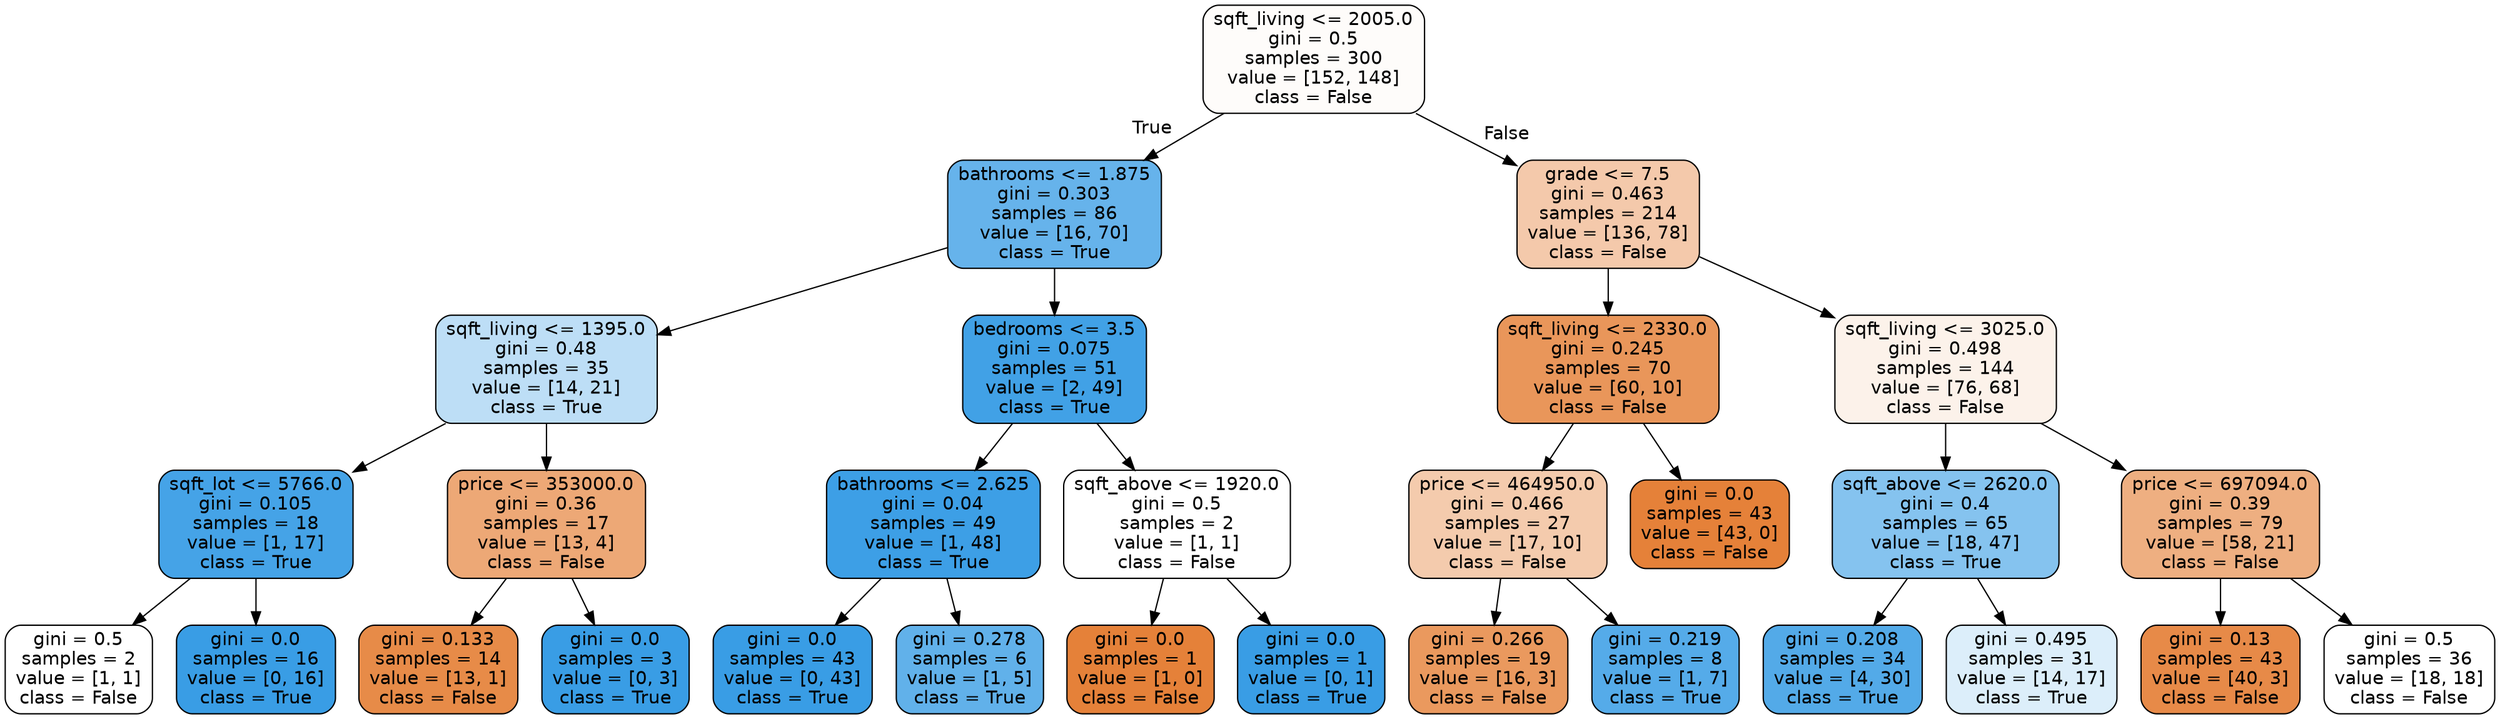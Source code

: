 digraph Tree {
node [shape=box, style="filled, rounded", color="black", fontname=helvetica] ;
edge [fontname=helvetica] ;
0 [label="sqft_living <= 2005.0\ngini = 0.5\nsamples = 300\nvalue = [152, 148]\nclass = False", fillcolor="#fefcfa"] ;
1 [label="bathrooms <= 1.875\ngini = 0.303\nsamples = 86\nvalue = [16, 70]\nclass = True", fillcolor="#66b3eb"] ;
0 -> 1 [labeldistance=2.5, labelangle=45, headlabel="True"] ;
2 [label="sqft_living <= 1395.0\ngini = 0.48\nsamples = 35\nvalue = [14, 21]\nclass = True", fillcolor="#bddef6"] ;
1 -> 2 ;
3 [label="sqft_lot <= 5766.0\ngini = 0.105\nsamples = 18\nvalue = [1, 17]\nclass = True", fillcolor="#45a3e7"] ;
2 -> 3 ;
4 [label="gini = 0.5\nsamples = 2\nvalue = [1, 1]\nclass = False", fillcolor="#ffffff"] ;
3 -> 4 ;
5 [label="gini = 0.0\nsamples = 16\nvalue = [0, 16]\nclass = True", fillcolor="#399de5"] ;
3 -> 5 ;
6 [label="price <= 353000.0\ngini = 0.36\nsamples = 17\nvalue = [13, 4]\nclass = False", fillcolor="#eda876"] ;
2 -> 6 ;
7 [label="gini = 0.133\nsamples = 14\nvalue = [13, 1]\nclass = False", fillcolor="#e78b48"] ;
6 -> 7 ;
8 [label="gini = 0.0\nsamples = 3\nvalue = [0, 3]\nclass = True", fillcolor="#399de5"] ;
6 -> 8 ;
9 [label="bedrooms <= 3.5\ngini = 0.075\nsamples = 51\nvalue = [2, 49]\nclass = True", fillcolor="#41a1e6"] ;
1 -> 9 ;
10 [label="bathrooms <= 2.625\ngini = 0.04\nsamples = 49\nvalue = [1, 48]\nclass = True", fillcolor="#3d9fe6"] ;
9 -> 10 ;
11 [label="gini = 0.0\nsamples = 43\nvalue = [0, 43]\nclass = True", fillcolor="#399de5"] ;
10 -> 11 ;
12 [label="gini = 0.278\nsamples = 6\nvalue = [1, 5]\nclass = True", fillcolor="#61b1ea"] ;
10 -> 12 ;
13 [label="sqft_above <= 1920.0\ngini = 0.5\nsamples = 2\nvalue = [1, 1]\nclass = False", fillcolor="#ffffff"] ;
9 -> 13 ;
14 [label="gini = 0.0\nsamples = 1\nvalue = [1, 0]\nclass = False", fillcolor="#e58139"] ;
13 -> 14 ;
15 [label="gini = 0.0\nsamples = 1\nvalue = [0, 1]\nclass = True", fillcolor="#399de5"] ;
13 -> 15 ;
16 [label="grade <= 7.5\ngini = 0.463\nsamples = 214\nvalue = [136, 78]\nclass = False", fillcolor="#f4c9ab"] ;
0 -> 16 [labeldistance=2.5, labelangle=-45, headlabel="False"] ;
17 [label="sqft_living <= 2330.0\ngini = 0.245\nsamples = 70\nvalue = [60, 10]\nclass = False", fillcolor="#e9965a"] ;
16 -> 17 ;
18 [label="price <= 464950.0\ngini = 0.466\nsamples = 27\nvalue = [17, 10]\nclass = False", fillcolor="#f4cbad"] ;
17 -> 18 ;
19 [label="gini = 0.266\nsamples = 19\nvalue = [16, 3]\nclass = False", fillcolor="#ea995e"] ;
18 -> 19 ;
20 [label="gini = 0.219\nsamples = 8\nvalue = [1, 7]\nclass = True", fillcolor="#55abe9"] ;
18 -> 20 ;
21 [label="gini = 0.0\nsamples = 43\nvalue = [43, 0]\nclass = False", fillcolor="#e58139"] ;
17 -> 21 ;
22 [label="sqft_living <= 3025.0\ngini = 0.498\nsamples = 144\nvalue = [76, 68]\nclass = False", fillcolor="#fcf2ea"] ;
16 -> 22 ;
23 [label="sqft_above <= 2620.0\ngini = 0.4\nsamples = 65\nvalue = [18, 47]\nclass = True", fillcolor="#85c3ef"] ;
22 -> 23 ;
24 [label="gini = 0.208\nsamples = 34\nvalue = [4, 30]\nclass = True", fillcolor="#53aae8"] ;
23 -> 24 ;
25 [label="gini = 0.495\nsamples = 31\nvalue = [14, 17]\nclass = True", fillcolor="#dceefa"] ;
23 -> 25 ;
26 [label="price <= 697094.0\ngini = 0.39\nsamples = 79\nvalue = [58, 21]\nclass = False", fillcolor="#eeaf81"] ;
22 -> 26 ;
27 [label="gini = 0.13\nsamples = 43\nvalue = [40, 3]\nclass = False", fillcolor="#e78a48"] ;
26 -> 27 ;
28 [label="gini = 0.5\nsamples = 36\nvalue = [18, 18]\nclass = False", fillcolor="#ffffff"] ;
26 -> 28 ;
}
